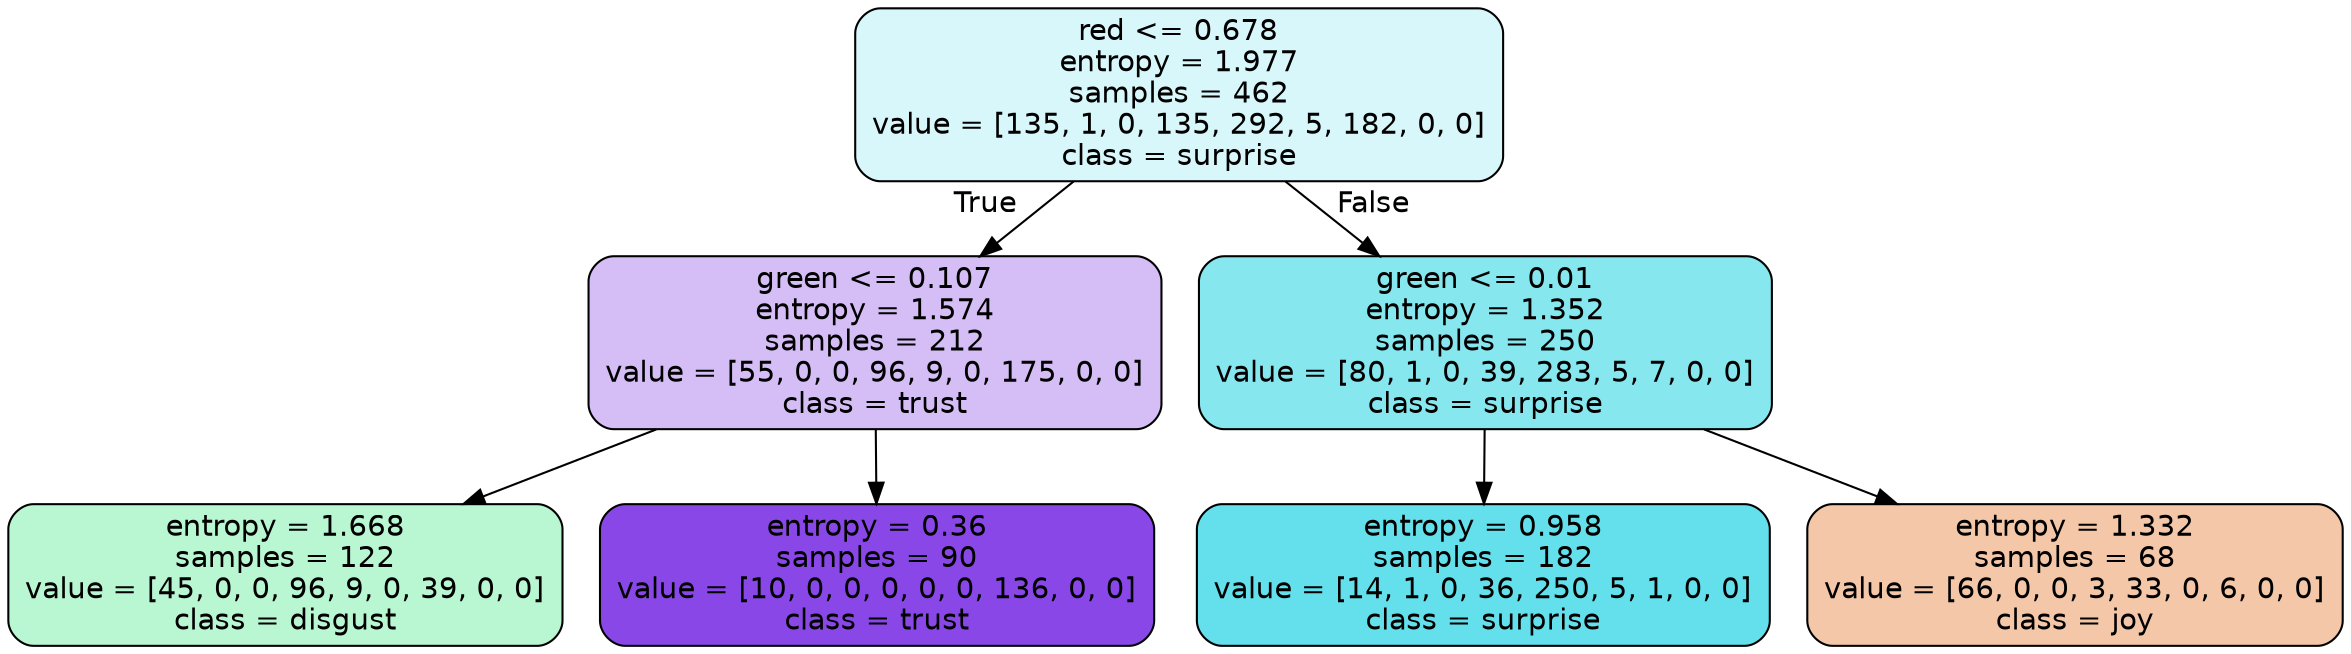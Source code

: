 digraph Tree {
node [shape=box, style="filled, rounded", color="black", fontname=helvetica] ;
edge [fontname=helvetica] ;
0 [label="red <= 0.678\nentropy = 1.977\nsamples = 462\nvalue = [135, 1, 0, 135, 292, 5, 182, 0, 0]\nclass = surprise", fillcolor="#39d7e531"] ;
1 [label="green <= 0.107\nentropy = 1.574\nsamples = 212\nvalue = [55, 0, 0, 96, 9, 0, 175, 0, 0]\nclass = trust", fillcolor="#8139e554"] ;
0 -> 1 [labeldistance=2.5, labelangle=45, headlabel="True"] ;
2 [label="entropy = 1.668\nsamples = 122\nvalue = [45, 0, 0, 96, 9, 0, 39, 0, 0]\nclass = disgust", fillcolor="#39e5815a"] ;
1 -> 2 ;
3 [label="entropy = 0.36\nsamples = 90\nvalue = [10, 0, 0, 0, 0, 0, 136, 0, 0]\nclass = trust", fillcolor="#8139e5ec"] ;
1 -> 3 ;
4 [label="green <= 0.01\nentropy = 1.352\nsamples = 250\nvalue = [80, 1, 0, 39, 283, 5, 7, 0, 0]\nclass = surprise", fillcolor="#39d7e59b"] ;
0 -> 4 [labeldistance=2.5, labelangle=-45, headlabel="False"] ;
5 [label="entropy = 0.958\nsamples = 182\nvalue = [14, 1, 0, 36, 250, 5, 1, 0, 0]\nclass = surprise", fillcolor="#39d7e5c9"] ;
4 -> 5 ;
6 [label="entropy = 1.332\nsamples = 68\nvalue = [66, 0, 0, 3, 33, 0, 6, 0, 0]\nclass = joy", fillcolor="#e5813970"] ;
4 -> 6 ;
}
